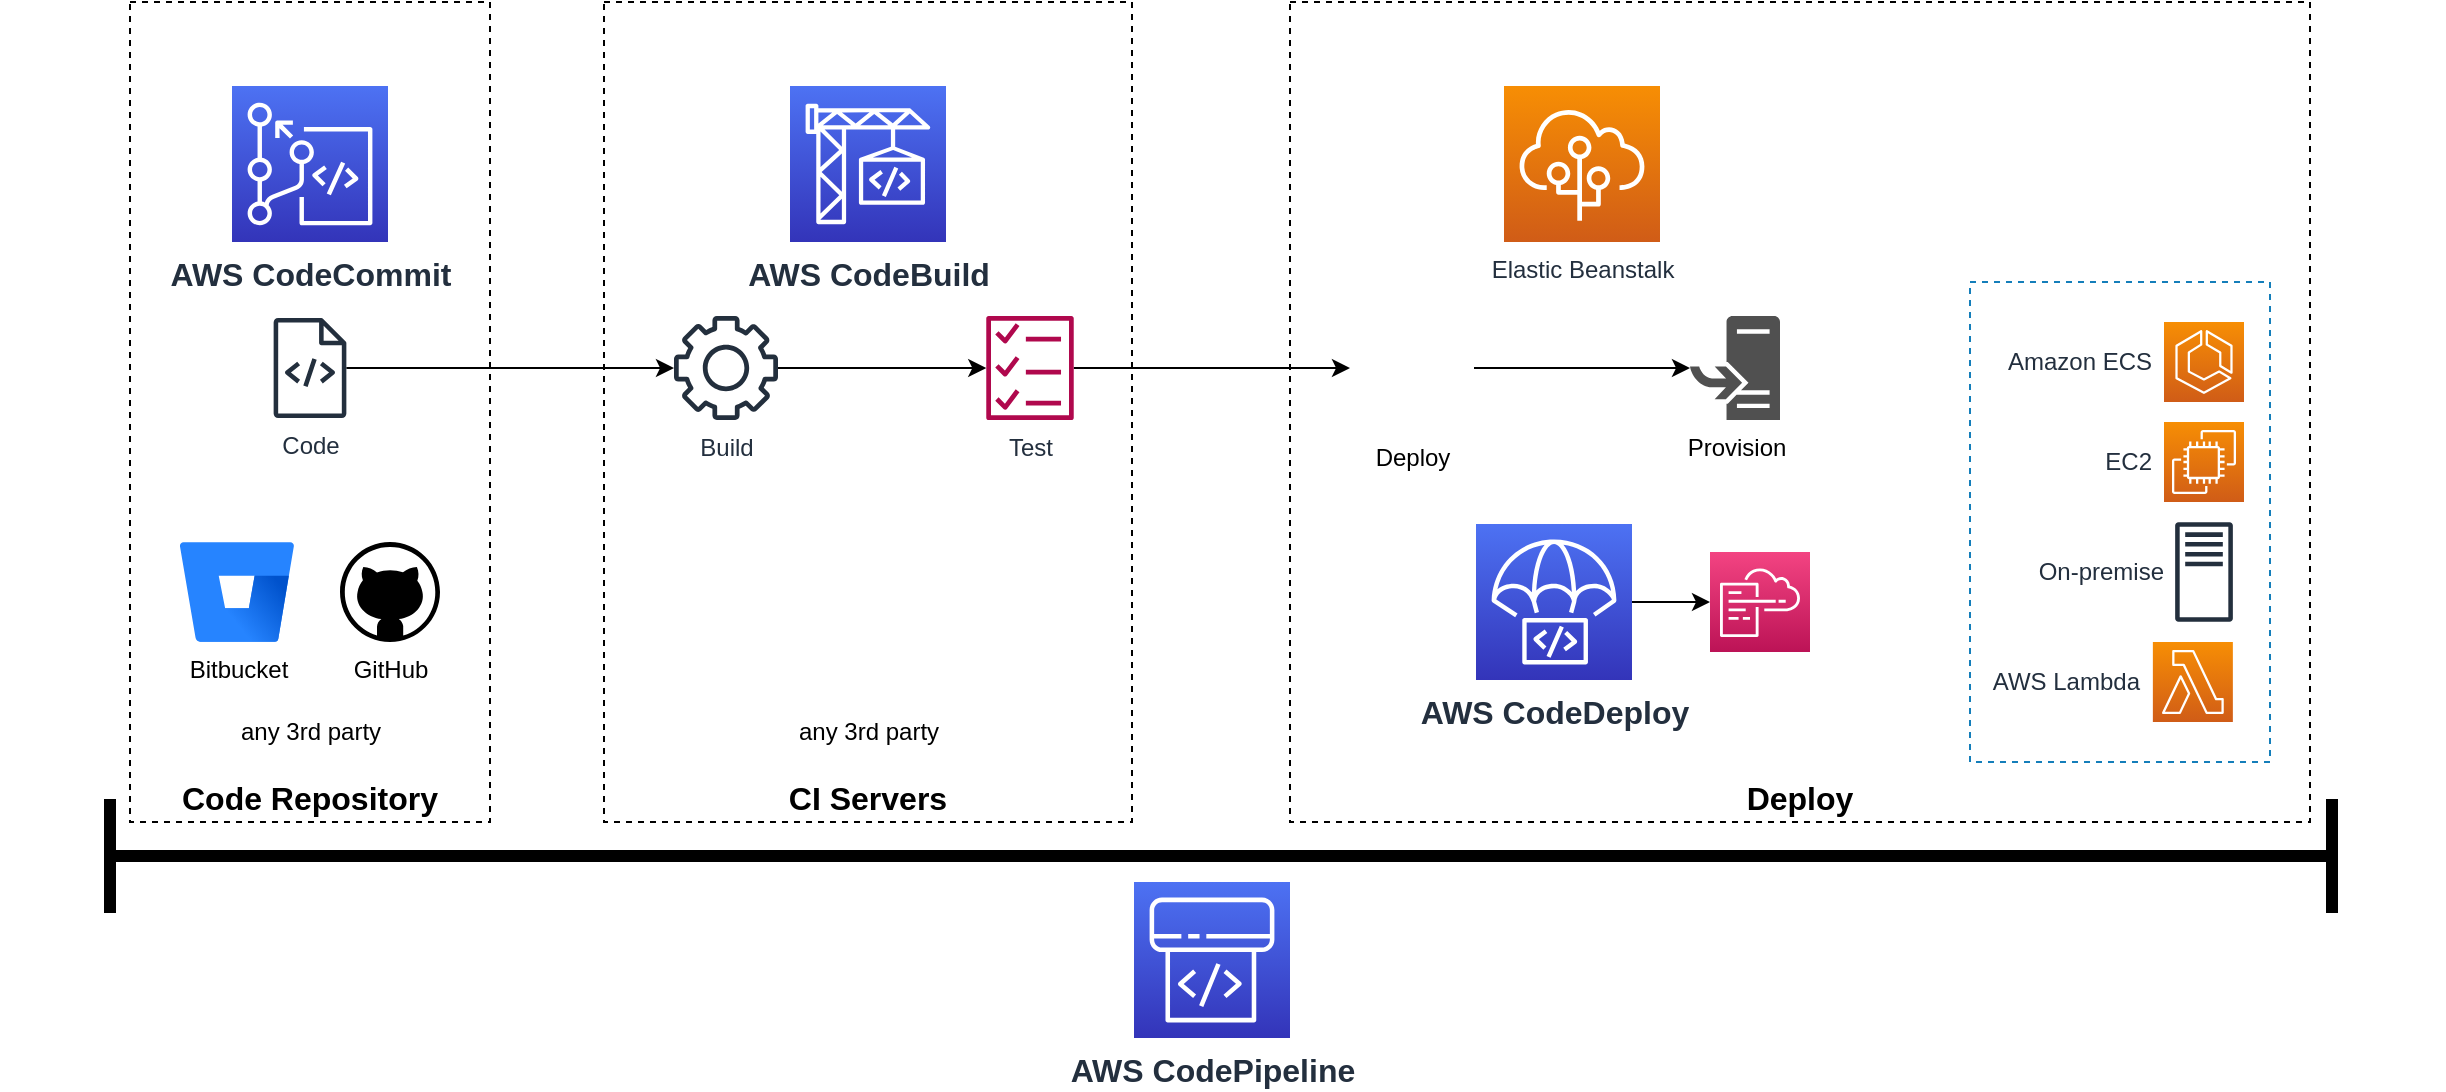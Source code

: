 <mxfile version="21.5.1" type="device">
  <diagram name="Page-1" id="mTQ3I0F9BoaIDthgH1G9">
    <mxGraphModel dx="1873" dy="764" grid="1" gridSize="10" guides="1" tooltips="1" connect="1" arrows="1" fold="1" page="1" pageScale="1" pageWidth="827" pageHeight="1169" math="0" shadow="0">
      <root>
        <mxCell id="0" />
        <mxCell id="1" parent="0" />
        <mxCell id="DJCiwVKDYzmprdbf6frD-18" value="Code Repository" style="fillColor=none;strokeColor=#000000;dashed=1;verticalAlign=bottom;fontStyle=1;fontColor=#000000;whiteSpace=wrap;html=1;fontSize=16;" vertex="1" parent="1">
          <mxGeometry x="140" y="130" width="180" height="410" as="geometry" />
        </mxCell>
        <mxCell id="DJCiwVKDYzmprdbf6frD-37" value="" style="fillColor=none;strokeColor=#147EBA;dashed=1;verticalAlign=top;fontStyle=0;fontColor=#147EBA;whiteSpace=wrap;html=1;" vertex="1" parent="1">
          <mxGeometry x="1060" y="270" width="150" height="240" as="geometry" />
        </mxCell>
        <mxCell id="DJCiwVKDYzmprdbf6frD-24" value="CI Servers" style="fillColor=none;strokeColor=#000000;dashed=1;verticalAlign=bottom;fontStyle=1;fontColor=#000000;whiteSpace=wrap;html=1;fontSize=16;" vertex="1" parent="1">
          <mxGeometry x="377" y="130" width="264" height="410" as="geometry" />
        </mxCell>
        <mxCell id="DJCiwVKDYzmprdbf6frD-1" value="AWS CodeCommit" style="sketch=0;points=[[0,0,0],[0.25,0,0],[0.5,0,0],[0.75,0,0],[1,0,0],[0,1,0],[0.25,1,0],[0.5,1,0],[0.75,1,0],[1,1,0],[0,0.25,0],[0,0.5,0],[0,0.75,0],[1,0.25,0],[1,0.5,0],[1,0.75,0]];outlineConnect=0;fontColor=#232F3E;gradientColor=#4D72F3;gradientDirection=north;fillColor=#3334B9;strokeColor=#ffffff;dashed=0;verticalLabelPosition=bottom;verticalAlign=top;align=center;html=1;fontSize=16;fontStyle=1;aspect=fixed;shape=mxgraph.aws4.resourceIcon;resIcon=mxgraph.aws4.codecommit;" vertex="1" parent="1">
          <mxGeometry x="191" y="172" width="78" height="78" as="geometry" />
        </mxCell>
        <mxCell id="DJCiwVKDYzmprdbf6frD-2" value="AWS CodeBuild" style="sketch=0;points=[[0,0,0],[0.25,0,0],[0.5,0,0],[0.75,0,0],[1,0,0],[0,1,0],[0.25,1,0],[0.5,1,0],[0.75,1,0],[1,1,0],[0,0.25,0],[0,0.5,0],[0,0.75,0],[1,0.25,0],[1,0.5,0],[1,0.75,0]];outlineConnect=0;fontColor=#232F3E;gradientColor=#4D72F3;gradientDirection=north;fillColor=#3334B9;strokeColor=#ffffff;dashed=0;verticalLabelPosition=bottom;verticalAlign=top;align=center;html=1;fontSize=16;fontStyle=1;aspect=fixed;shape=mxgraph.aws4.resourceIcon;resIcon=mxgraph.aws4.codebuild;" vertex="1" parent="1">
          <mxGeometry x="470" y="172" width="78" height="78" as="geometry" />
        </mxCell>
        <mxCell id="DJCiwVKDYzmprdbf6frD-4" value="Elastic Beanstalk" style="sketch=0;points=[[0,0,0],[0.25,0,0],[0.5,0,0],[0.75,0,0],[1,0,0],[0,1,0],[0.25,1,0],[0.5,1,0],[0.75,1,0],[1,1,0],[0,0.25,0],[0,0.5,0],[0,0.75,0],[1,0.25,0],[1,0.5,0],[1,0.75,0]];outlineConnect=0;fontColor=#232F3E;gradientColor=#F78E04;gradientDirection=north;fillColor=#D05C17;strokeColor=#ffffff;dashed=0;verticalLabelPosition=bottom;verticalAlign=top;align=center;html=1;fontSize=12;fontStyle=0;aspect=fixed;shape=mxgraph.aws4.resourceIcon;resIcon=mxgraph.aws4.elastic_beanstalk;" vertex="1" parent="1">
          <mxGeometry x="827" y="172" width="78" height="78" as="geometry" />
        </mxCell>
        <mxCell id="DJCiwVKDYzmprdbf6frD-14" style="edgeStyle=orthogonalEdgeStyle;rounded=0;orthogonalLoop=1;jettySize=auto;html=1;" edge="1" parent="1" source="DJCiwVKDYzmprdbf6frD-5" target="DJCiwVKDYzmprdbf6frD-7">
          <mxGeometry relative="1" as="geometry" />
        </mxCell>
        <mxCell id="DJCiwVKDYzmprdbf6frD-5" value="Code" style="sketch=0;outlineConnect=0;fontColor=#232F3E;gradientColor=none;fillColor=#232F3D;strokeColor=none;dashed=0;verticalLabelPosition=bottom;verticalAlign=top;align=center;html=1;fontSize=12;fontStyle=0;aspect=fixed;pointerEvents=1;shape=mxgraph.aws4.source_code;" vertex="1" parent="1">
          <mxGeometry x="211.73" y="288" width="36.54" height="50" as="geometry" />
        </mxCell>
        <mxCell id="DJCiwVKDYzmprdbf6frD-15" style="edgeStyle=orthogonalEdgeStyle;rounded=0;orthogonalLoop=1;jettySize=auto;html=1;" edge="1" parent="1" source="DJCiwVKDYzmprdbf6frD-7" target="DJCiwVKDYzmprdbf6frD-8">
          <mxGeometry relative="1" as="geometry" />
        </mxCell>
        <mxCell id="DJCiwVKDYzmprdbf6frD-7" value="Build" style="sketch=0;outlineConnect=0;fontColor=#232F3E;gradientColor=none;fillColor=#232F3D;strokeColor=none;dashed=0;verticalLabelPosition=bottom;verticalAlign=top;align=center;html=1;fontSize=12;fontStyle=0;aspect=fixed;pointerEvents=1;shape=mxgraph.aws4.gear;" vertex="1" parent="1">
          <mxGeometry x="412" y="287" width="52" height="52" as="geometry" />
        </mxCell>
        <mxCell id="DJCiwVKDYzmprdbf6frD-16" style="edgeStyle=orthogonalEdgeStyle;rounded=0;orthogonalLoop=1;jettySize=auto;html=1;entryX=0;entryY=0.5;entryDx=0;entryDy=0;" edge="1" parent="1" source="DJCiwVKDYzmprdbf6frD-8" target="DJCiwVKDYzmprdbf6frD-11">
          <mxGeometry relative="1" as="geometry" />
        </mxCell>
        <mxCell id="DJCiwVKDYzmprdbf6frD-8" value="Test" style="sketch=0;outlineConnect=0;fontColor=#232F3E;gradientColor=none;fillColor=#B0084D;strokeColor=none;dashed=0;verticalLabelPosition=bottom;verticalAlign=top;align=center;html=1;fontSize=12;fontStyle=0;aspect=fixed;pointerEvents=1;shape=mxgraph.aws4.checklist;" vertex="1" parent="1">
          <mxGeometry x="568" y="287" width="44" height="52" as="geometry" />
        </mxCell>
        <mxCell id="DJCiwVKDYzmprdbf6frD-17" style="edgeStyle=orthogonalEdgeStyle;rounded=0;orthogonalLoop=1;jettySize=auto;html=1;" edge="1" parent="1" source="DJCiwVKDYzmprdbf6frD-11" target="DJCiwVKDYzmprdbf6frD-13">
          <mxGeometry relative="1" as="geometry" />
        </mxCell>
        <mxCell id="DJCiwVKDYzmprdbf6frD-11" value="Deploy" style="shape=image;html=1;verticalAlign=top;verticalLabelPosition=bottom;labelBackgroundColor=#ffffff;imageAspect=0;aspect=fixed;image=https://cdn0.iconfinder.com/data/icons/phosphor-regular-vol-4/256/rocket-launch-128.png;imageBorder=none;imageBackground=none;strokeWidth=1;" vertex="1" parent="1">
          <mxGeometry x="750" y="282" width="62" height="62" as="geometry" />
        </mxCell>
        <mxCell id="DJCiwVKDYzmprdbf6frD-13" value="Provision" style="sketch=0;pointerEvents=1;shadow=0;dashed=0;html=1;strokeColor=none;fillColor=#505050;labelPosition=center;verticalLabelPosition=bottom;verticalAlign=top;outlineConnect=0;align=center;shape=mxgraph.office.concepts.install;" vertex="1" parent="1">
          <mxGeometry x="920" y="287" width="45" height="52" as="geometry" />
        </mxCell>
        <mxCell id="DJCiwVKDYzmprdbf6frD-19" value="GitHub" style="verticalLabelPosition=bottom;html=1;verticalAlign=top;align=center;strokeColor=none;fillColor=#000000;shape=mxgraph.azure.github_code;pointerEvents=1;" vertex="1" parent="1">
          <mxGeometry x="245" y="400" width="50" height="50" as="geometry" />
        </mxCell>
        <mxCell id="DJCiwVKDYzmprdbf6frD-21" value="Bitbucket" style="image;html=1;image=img/lib/atlassian/Bitbucket_Logo.svg;" vertex="1" parent="1">
          <mxGeometry x="165" y="400" width="57" height="50" as="geometry" />
        </mxCell>
        <mxCell id="DJCiwVKDYzmprdbf6frD-23" value="any 3rd party" style="text;html=1;align=center;verticalAlign=middle;resizable=0;points=[];autosize=1;strokeColor=none;fillColor=none;" vertex="1" parent="1">
          <mxGeometry x="185" y="480" width="90" height="30" as="geometry" />
        </mxCell>
        <mxCell id="DJCiwVKDYzmprdbf6frD-27" value="any 3rd party" style="text;html=1;align=center;verticalAlign=middle;resizable=0;points=[];autosize=1;strokeColor=none;fillColor=none;" vertex="1" parent="1">
          <mxGeometry x="464" y="480" width="90" height="30" as="geometry" />
        </mxCell>
        <mxCell id="DJCiwVKDYzmprdbf6frD-29" value="" style="shape=image;verticalLabelPosition=bottom;labelBackgroundColor=default;verticalAlign=top;aspect=fixed;imageAspect=0;image=https://logos-download.com/wp-content/uploads/2016/10/Jenkins_logo_wordmark.png;" vertex="1" parent="1">
          <mxGeometry x="415.81" y="400" width="196.19" height="60" as="geometry" />
        </mxCell>
        <mxCell id="DJCiwVKDYzmprdbf6frD-30" value="Deploy" style="fillColor=none;strokeColor=#000000;dashed=1;verticalAlign=bottom;fontStyle=1;fontColor=#000000;whiteSpace=wrap;html=1;fontSize=16;" vertex="1" parent="1">
          <mxGeometry x="720" y="130" width="510" height="410" as="geometry" />
        </mxCell>
        <mxCell id="DJCiwVKDYzmprdbf6frD-41" style="edgeStyle=orthogonalEdgeStyle;rounded=0;orthogonalLoop=1;jettySize=auto;html=1;entryX=0;entryY=0.5;entryDx=0;entryDy=0;entryPerimeter=0;" edge="1" parent="1" source="DJCiwVKDYzmprdbf6frD-31" target="DJCiwVKDYzmprdbf6frD-40">
          <mxGeometry relative="1" as="geometry" />
        </mxCell>
        <mxCell id="DJCiwVKDYzmprdbf6frD-31" value="AWS CodeDeploy" style="sketch=0;points=[[0,0,0],[0.25,0,0],[0.5,0,0],[0.75,0,0],[1,0,0],[0,1,0],[0.25,1,0],[0.5,1,0],[0.75,1,0],[1,1,0],[0,0.25,0],[0,0.5,0],[0,0.75,0],[1,0.25,0],[1,0.5,0],[1,0.75,0]];outlineConnect=0;fontColor=#232F3E;gradientColor=#4D72F3;gradientDirection=north;fillColor=#3334B9;strokeColor=#ffffff;dashed=0;verticalLabelPosition=bottom;verticalAlign=top;align=center;html=1;fontSize=16;fontStyle=1;aspect=fixed;shape=mxgraph.aws4.resourceIcon;resIcon=mxgraph.aws4.codedeploy;" vertex="1" parent="1">
          <mxGeometry x="813" y="391" width="78" height="78" as="geometry" />
        </mxCell>
        <mxCell id="DJCiwVKDYzmprdbf6frD-32" value="EC2" style="sketch=0;points=[[0,0,0],[0.25,0,0],[0.5,0,0],[0.75,0,0],[1,0,0],[0,1,0],[0.25,1,0],[0.5,1,0],[0.75,1,0],[1,1,0],[0,0.25,0],[0,0.5,0],[0,0.75,0],[1,0.25,0],[1,0.5,0],[1,0.75,0]];outlineConnect=0;fontColor=#232F3E;gradientColor=#F78E04;gradientDirection=north;fillColor=#D05C17;strokeColor=#ffffff;dashed=0;verticalLabelPosition=middle;verticalAlign=middle;align=right;html=1;fontSize=12;fontStyle=0;aspect=fixed;shape=mxgraph.aws4.resourceIcon;resIcon=mxgraph.aws4.ec2;labelPosition=left;spacingRight=5;" vertex="1" parent="1">
          <mxGeometry x="1157" y="340" width="40" height="40" as="geometry" />
        </mxCell>
        <mxCell id="DJCiwVKDYzmprdbf6frD-34" value="AWS Lambda" style="sketch=0;points=[[0,0,0],[0.25,0,0],[0.5,0,0],[0.75,0,0],[1,0,0],[0,1,0],[0.25,1,0],[0.5,1,0],[0.75,1,0],[1,1,0],[0,0.25,0],[0,0.5,0],[0,0.75,0],[1,0.25,0],[1,0.5,0],[1,0.75,0]];outlineConnect=0;fontColor=#232F3E;gradientColor=#F78E04;gradientDirection=north;fillColor=#D05C17;strokeColor=#ffffff;dashed=0;verticalLabelPosition=middle;verticalAlign=middle;align=right;html=1;fontSize=12;fontStyle=0;aspect=fixed;shape=mxgraph.aws4.resourceIcon;resIcon=mxgraph.aws4.lambda;labelPosition=left;spacingRight=5;" vertex="1" parent="1">
          <mxGeometry x="1151.43" y="450" width="40" height="40" as="geometry" />
        </mxCell>
        <mxCell id="DJCiwVKDYzmprdbf6frD-35" value="Amazon ECS" style="sketch=0;points=[[0,0,0],[0.25,0,0],[0.5,0,0],[0.75,0,0],[1,0,0],[0,1,0],[0.25,1,0],[0.5,1,0],[0.75,1,0],[1,1,0],[0,0.25,0],[0,0.5,0],[0,0.75,0],[1,0.25,0],[1,0.5,0],[1,0.75,0]];outlineConnect=0;fontColor=#232F3E;gradientColor=#F78E04;gradientDirection=north;fillColor=#D05C17;strokeColor=#ffffff;dashed=0;verticalLabelPosition=middle;verticalAlign=middle;align=right;html=1;fontSize=12;fontStyle=0;aspect=fixed;shape=mxgraph.aws4.resourceIcon;resIcon=mxgraph.aws4.ecs;labelPosition=left;spacingRight=5;" vertex="1" parent="1">
          <mxGeometry x="1157" y="290" width="40" height="40" as="geometry" />
        </mxCell>
        <mxCell id="DJCiwVKDYzmprdbf6frD-36" value="On-premise" style="sketch=0;outlineConnect=0;fontColor=#232F3E;gradientColor=none;fillColor=#232F3D;strokeColor=none;dashed=0;verticalLabelPosition=middle;verticalAlign=middle;align=right;html=1;fontSize=12;fontStyle=0;aspect=fixed;pointerEvents=1;shape=mxgraph.aws4.traditional_server;labelPosition=left;spacingRight=5;" vertex="1" parent="1">
          <mxGeometry x="1162.58" y="390" width="28.85" height="50" as="geometry" />
        </mxCell>
        <mxCell id="DJCiwVKDYzmprdbf6frD-38" value="" style="edgeStyle=none;orthogonalLoop=1;jettySize=auto;html=1;rounded=0;startArrow=baseDash;startFill=0;endArrow=baseDash;endFill=0;strokeWidth=6;endSize=50;startSize=50;" edge="1" parent="1">
          <mxGeometry width="100" relative="1" as="geometry">
            <mxPoint x="130" y="557" as="sourcePoint" />
            <mxPoint x="1241" y="557" as="targetPoint" />
            <Array as="points" />
          </mxGeometry>
        </mxCell>
        <mxCell id="DJCiwVKDYzmprdbf6frD-39" value="AWS CodePipeline" style="sketch=0;points=[[0,0,0],[0.25,0,0],[0.5,0,0],[0.75,0,0],[1,0,0],[0,1,0],[0.25,1,0],[0.5,1,0],[0.75,1,0],[1,1,0],[0,0.25,0],[0,0.5,0],[0,0.75,0],[1,0.25,0],[1,0.5,0],[1,0.75,0]];outlineConnect=0;fontColor=#232F3E;gradientColor=#4D72F3;gradientDirection=north;fillColor=#3334B9;strokeColor=#ffffff;dashed=0;verticalLabelPosition=bottom;verticalAlign=top;align=center;html=1;fontSize=16;fontStyle=1;aspect=fixed;shape=mxgraph.aws4.resourceIcon;resIcon=mxgraph.aws4.codepipeline;" vertex="1" parent="1">
          <mxGeometry x="642" y="570" width="78" height="78" as="geometry" />
        </mxCell>
        <mxCell id="DJCiwVKDYzmprdbf6frD-40" value="" style="sketch=0;points=[[0,0,0],[0.25,0,0],[0.5,0,0],[0.75,0,0],[1,0,0],[0,1,0],[0.25,1,0],[0.5,1,0],[0.75,1,0],[1,1,0],[0,0.25,0],[0,0.5,0],[0,0.75,0],[1,0.25,0],[1,0.5,0],[1,0.75,0]];points=[[0,0,0],[0.25,0,0],[0.5,0,0],[0.75,0,0],[1,0,0],[0,1,0],[0.25,1,0],[0.5,1,0],[0.75,1,0],[1,1,0],[0,0.25,0],[0,0.5,0],[0,0.75,0],[1,0.25,0],[1,0.5,0],[1,0.75,0]];outlineConnect=0;fontColor=#232F3E;gradientColor=#F34482;gradientDirection=north;fillColor=#BC1356;strokeColor=#ffffff;dashed=0;verticalLabelPosition=bottom;verticalAlign=top;align=center;html=1;fontSize=12;fontStyle=0;aspect=fixed;shape=mxgraph.aws4.resourceIcon;resIcon=mxgraph.aws4.cloudformation;" vertex="1" parent="1">
          <mxGeometry x="930" y="405" width="50" height="50" as="geometry" />
        </mxCell>
      </root>
    </mxGraphModel>
  </diagram>
</mxfile>
